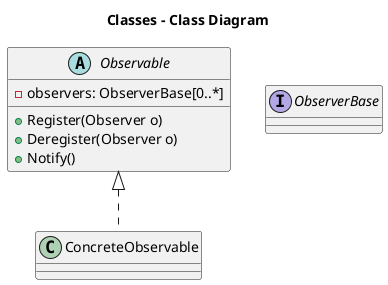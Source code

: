 @startuml

title Classes - Class Diagram

abstract class Observable

Observable <|.. ConcreteObservable


abstract class Observable{
 -observers: ObserverBase[0..*]

 +Register(Observer o)
 +Deregister(Observer o)
 +Notify()
}

class ConcreteObservable


interface ObserverBase


@enduml
